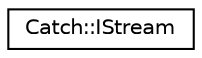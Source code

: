 digraph "Graphical Class Hierarchy"
{
  edge [fontname="Helvetica",fontsize="10",labelfontname="Helvetica",labelfontsize="10"];
  node [fontname="Helvetica",fontsize="10",shape=record];
  rankdir="LR";
  Node0 [label="Catch::IStream",height=0.2,width=0.4,color="black", fillcolor="white", style="filled",URL="$structCatch_1_1IStream.html"];
}

